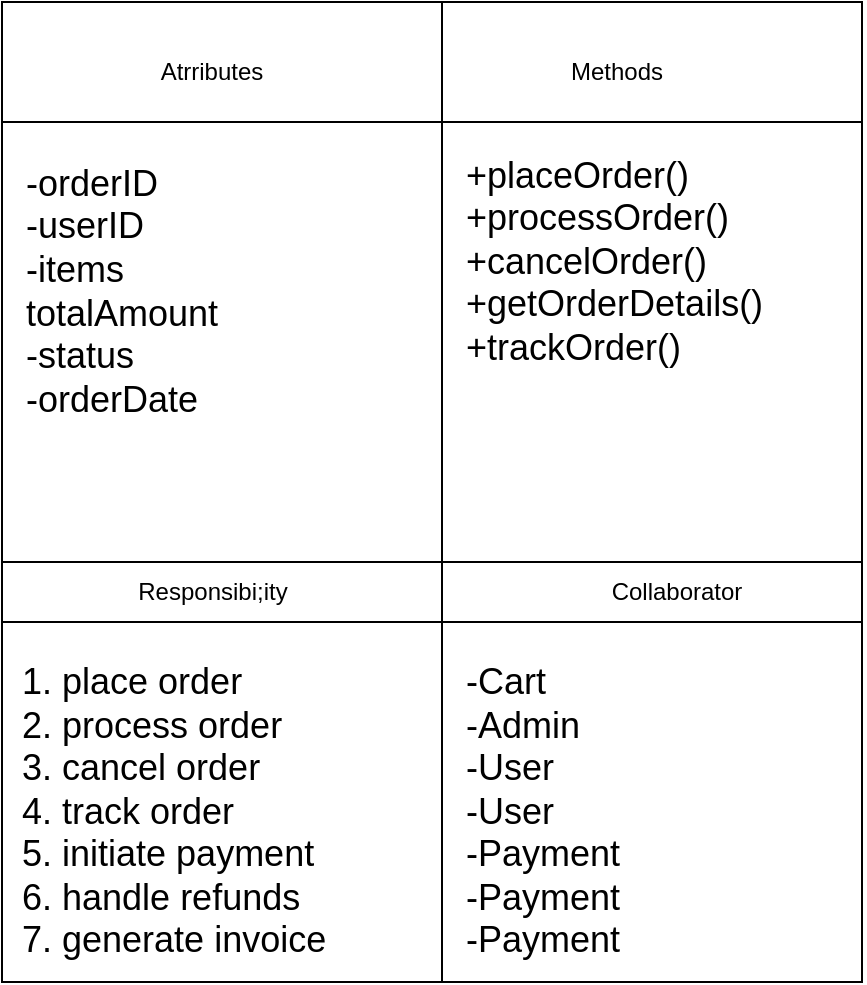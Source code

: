 <mxfile>
    <diagram id="iz8ffRRy3KHwRXHwcLIT" name="Page-1">
        <mxGraphModel dx="775" dy="548" grid="1" gridSize="10" guides="1" tooltips="1" connect="1" arrows="1" fold="1" page="1" pageScale="1" pageWidth="850" pageHeight="1100" math="0" shadow="0">
            <root>
                <mxCell id="0"/>
                <mxCell id="1" parent="0"/>
                <mxCell id="2" value="" style="shape=internalStorage;whiteSpace=wrap;html=1;backgroundOutline=1;dx=220;dy=60;" parent="1" vertex="1">
                    <mxGeometry x="150" y="600" width="430" height="490" as="geometry"/>
                </mxCell>
                <mxCell id="3" value="Atrributes" style="text;html=1;strokeColor=none;fillColor=none;align=center;verticalAlign=middle;whiteSpace=wrap;rounded=0;" parent="1" vertex="1">
                    <mxGeometry x="225" y="620" width="60" height="30" as="geometry"/>
                </mxCell>
                <mxCell id="4" value="Methods" style="text;html=1;strokeColor=none;fillColor=none;align=center;verticalAlign=middle;whiteSpace=wrap;rounded=0;" parent="1" vertex="1">
                    <mxGeometry x="430" y="620" width="55" height="30" as="geometry"/>
                </mxCell>
                <mxCell id="5" value="" style="endArrow=none;html=1;" parent="1" target="2" edge="1">
                    <mxGeometry width="50" height="50" relative="1" as="geometry">
                        <mxPoint x="150" y="880" as="sourcePoint"/>
                        <mxPoint x="200" y="830" as="targetPoint"/>
                        <Array as="points">
                            <mxPoint x="580" y="880"/>
                        </Array>
                    </mxGeometry>
                </mxCell>
                <mxCell id="6" value="" style="endArrow=none;html=1;" parent="1" edge="1">
                    <mxGeometry width="50" height="50" relative="1" as="geometry">
                        <mxPoint x="150" y="910" as="sourcePoint"/>
                        <mxPoint x="580" y="910" as="targetPoint"/>
                        <Array as="points">
                            <mxPoint x="580" y="910"/>
                        </Array>
                    </mxGeometry>
                </mxCell>
                <mxCell id="7" value="Responsibi;ity" style="text;html=1;strokeColor=none;fillColor=none;align=center;verticalAlign=middle;whiteSpace=wrap;rounded=0;" parent="1" vertex="1">
                    <mxGeometry x="197.5" y="880" width="115" height="30" as="geometry"/>
                </mxCell>
                <mxCell id="8" value="Collaborator" style="text;html=1;strokeColor=none;fillColor=none;align=center;verticalAlign=middle;whiteSpace=wrap;rounded=0;" parent="1" vertex="1">
                    <mxGeometry x="430" y="880" width="115" height="30" as="geometry"/>
                </mxCell>
                <mxCell id="9" value="&lt;span style=&quot;font-size: 18px;&quot;&gt;-orderID&lt;br&gt;-userID&lt;br&gt;-items&lt;br&gt;totalAmount&lt;br&gt;-status&lt;br&gt;-orderDate&lt;br&gt;&lt;/span&gt;" style="text;html=1;strokeColor=none;fillColor=none;align=left;verticalAlign=middle;whiteSpace=wrap;rounded=0;" parent="1" vertex="1">
                    <mxGeometry x="160" y="660" width="170" height="170" as="geometry"/>
                </mxCell>
                <mxCell id="10" value="&lt;font style=&quot;font-size: 18px;&quot;&gt;+placeOrder()&lt;br&gt;+processOrder()&lt;br&gt;+cancelOrder()&lt;br&gt;+getOrderDetails()&lt;br&gt;+trackOrder()&lt;br&gt;&lt;/font&gt;" style="text;html=1;strokeColor=none;fillColor=none;align=left;verticalAlign=middle;whiteSpace=wrap;rounded=0;" parent="1" vertex="1">
                    <mxGeometry x="380" y="640" width="180" height="180" as="geometry"/>
                </mxCell>
                <mxCell id="11" value="&lt;span style=&quot;font-size: 18px;&quot;&gt;1. place order&lt;br&gt;2. process order&lt;br&gt;3. cancel order&lt;br&gt;4. track order&lt;br&gt;5. initiate payment&lt;br&gt;6. handle refunds&lt;br&gt;7. generate invoice&lt;br&gt;&lt;/span&gt;" style="text;html=1;strokeColor=none;fillColor=none;align=left;verticalAlign=middle;whiteSpace=wrap;rounded=0;" parent="1" vertex="1">
                    <mxGeometry x="157.5" y="940" width="175" height="130" as="geometry"/>
                </mxCell>
                <mxCell id="12" value="&lt;font style=&quot;font-size: 18px;&quot;&gt;-Cart&lt;br&gt;-Admin&lt;br&gt;-User&lt;br&gt;-User&lt;br&gt;-Payment&lt;br&gt;-Payment&lt;br&gt;-Payment&lt;br&gt;&lt;/font&gt;" style="text;html=1;strokeColor=none;fillColor=none;align=left;verticalAlign=middle;whiteSpace=wrap;rounded=0;" parent="1" vertex="1">
                    <mxGeometry x="380" y="920" width="170" height="170" as="geometry"/>
                </mxCell>
            </root>
        </mxGraphModel>
    </diagram>
</mxfile>